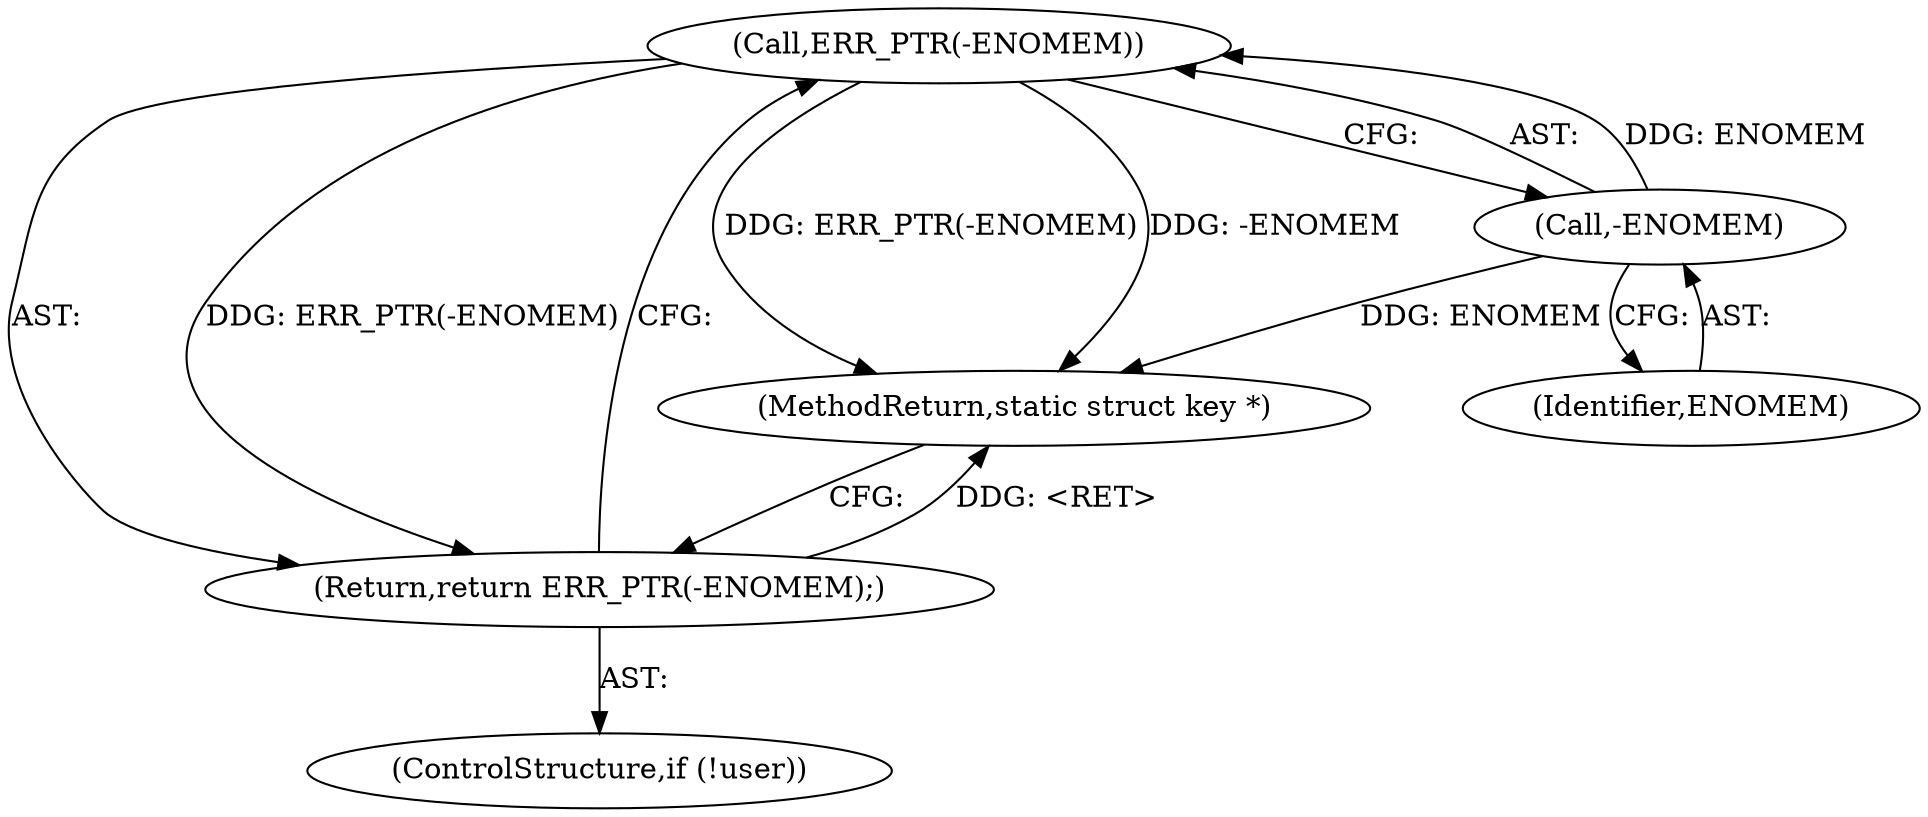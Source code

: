 digraph "1_linux_4dca6ea1d9432052afb06baf2e3ae78188a4410b_0@del" {
"1000134" [label="(Call,ERR_PTR(-ENOMEM))"];
"1000135" [label="(Call,-ENOMEM)"];
"1000133" [label="(Return,return ERR_PTR(-ENOMEM);)"];
"1000210" [label="(MethodReturn,static struct key *)"];
"1000130" [label="(ControlStructure,if (!user))"];
"1000134" [label="(Call,ERR_PTR(-ENOMEM))"];
"1000133" [label="(Return,return ERR_PTR(-ENOMEM);)"];
"1000136" [label="(Identifier,ENOMEM)"];
"1000135" [label="(Call,-ENOMEM)"];
"1000134" -> "1000133"  [label="AST: "];
"1000134" -> "1000135"  [label="CFG: "];
"1000135" -> "1000134"  [label="AST: "];
"1000133" -> "1000134"  [label="CFG: "];
"1000134" -> "1000210"  [label="DDG: ERR_PTR(-ENOMEM)"];
"1000134" -> "1000210"  [label="DDG: -ENOMEM"];
"1000134" -> "1000133"  [label="DDG: ERR_PTR(-ENOMEM)"];
"1000135" -> "1000134"  [label="DDG: ENOMEM"];
"1000135" -> "1000136"  [label="CFG: "];
"1000136" -> "1000135"  [label="AST: "];
"1000135" -> "1000210"  [label="DDG: ENOMEM"];
"1000133" -> "1000130"  [label="AST: "];
"1000210" -> "1000133"  [label="CFG: "];
"1000133" -> "1000210"  [label="DDG: <RET>"];
}
